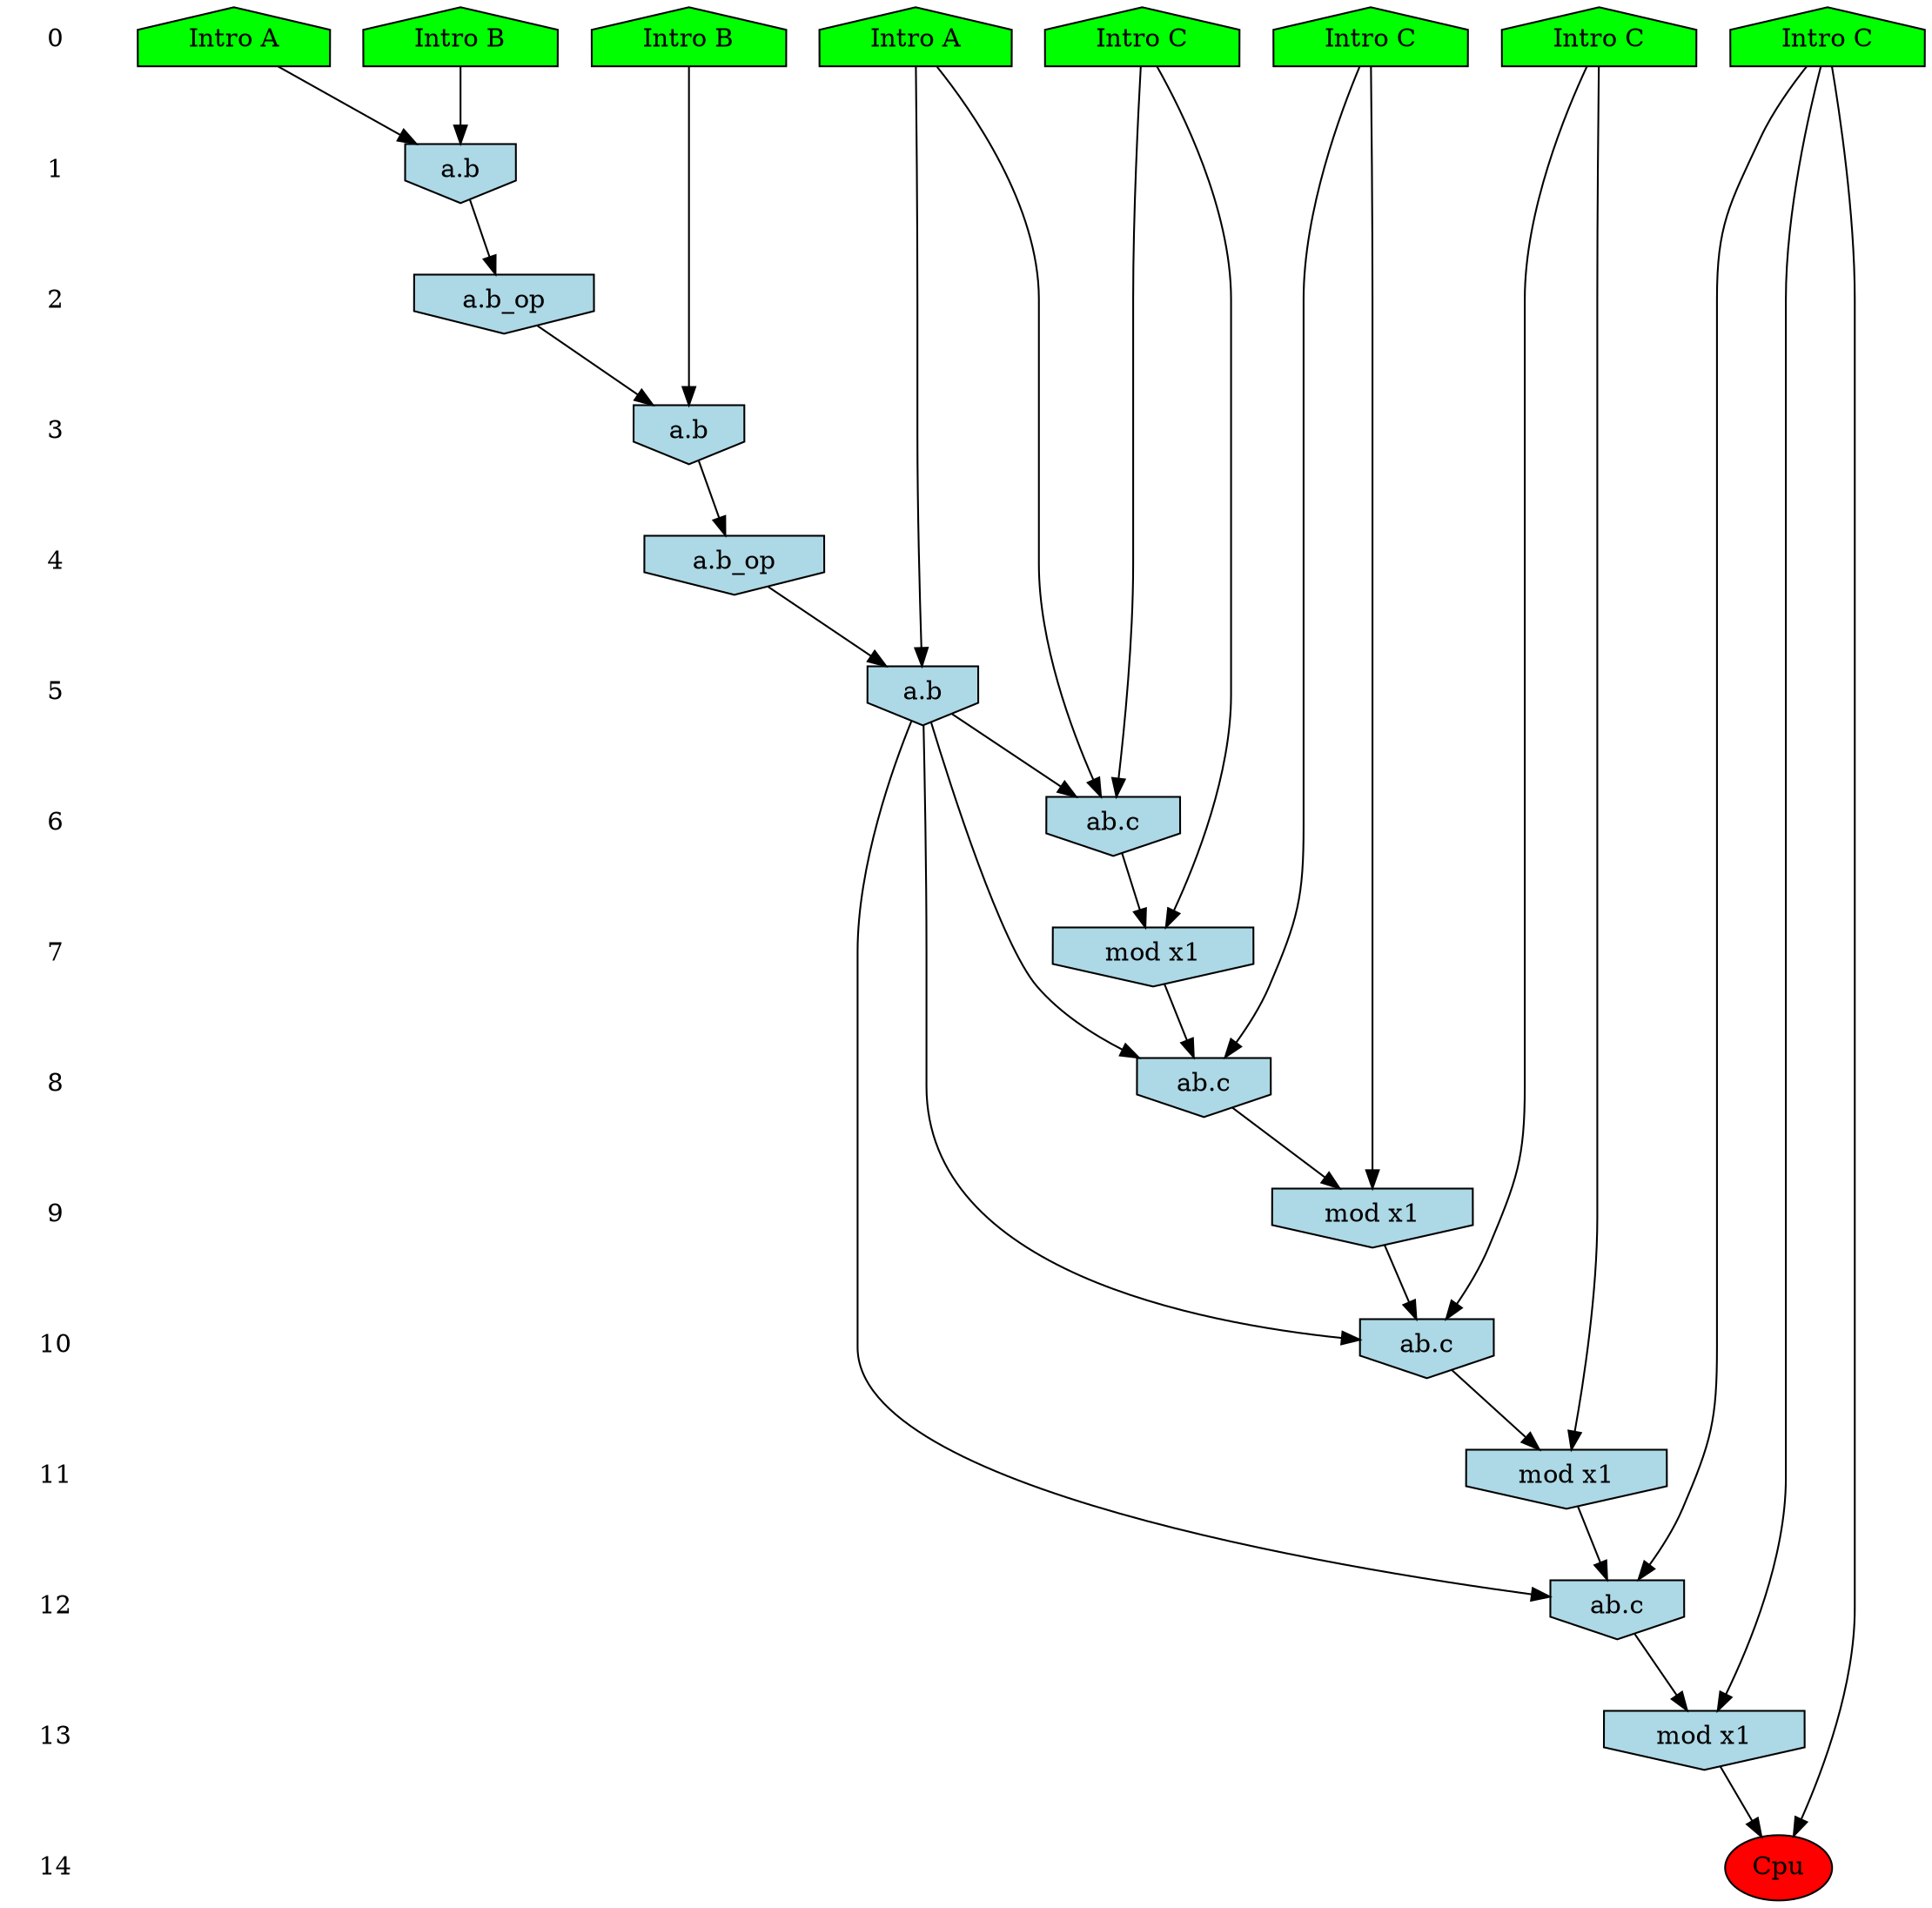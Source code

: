 /* Compression of 2 causal flows obtained in average at 1.722219E+01 t.u */
/* Compressed causal flows were: [2116;3918] */
digraph G{
 ranksep=.5 ; 
{ rank = same ; "0" [shape=plaintext] ; node_1 [label ="Intro B", shape=house, style=filled, fillcolor=green] ;
node_2 [label ="Intro A", shape=house, style=filled, fillcolor=green] ;
node_3 [label ="Intro B", shape=house, style=filled, fillcolor=green] ;
node_4 [label ="Intro A", shape=house, style=filled, fillcolor=green] ;
node_5 [label ="Intro C", shape=house, style=filled, fillcolor=green] ;
node_6 [label ="Intro C", shape=house, style=filled, fillcolor=green] ;
node_7 [label ="Intro C", shape=house, style=filled, fillcolor=green] ;
node_8 [label ="Intro C", shape=house, style=filled, fillcolor=green] ;
}
{ rank = same ; "1" [shape=plaintext] ; node_9 [label="a.b", shape=invhouse, style=filled, fillcolor = lightblue] ;
}
{ rank = same ; "2" [shape=plaintext] ; node_10 [label="a.b_op", shape=invhouse, style=filled, fillcolor = lightblue] ;
}
{ rank = same ; "3" [shape=plaintext] ; node_11 [label="a.b", shape=invhouse, style=filled, fillcolor = lightblue] ;
}
{ rank = same ; "4" [shape=plaintext] ; node_12 [label="a.b_op", shape=invhouse, style=filled, fillcolor = lightblue] ;
}
{ rank = same ; "5" [shape=plaintext] ; node_13 [label="a.b", shape=invhouse, style=filled, fillcolor = lightblue] ;
}
{ rank = same ; "6" [shape=plaintext] ; node_14 [label="ab.c", shape=invhouse, style=filled, fillcolor = lightblue] ;
}
{ rank = same ; "7" [shape=plaintext] ; node_15 [label="mod x1", shape=invhouse, style=filled, fillcolor = lightblue] ;
}
{ rank = same ; "8" [shape=plaintext] ; node_16 [label="ab.c", shape=invhouse, style=filled, fillcolor = lightblue] ;
}
{ rank = same ; "9" [shape=plaintext] ; node_17 [label="mod x1", shape=invhouse, style=filled, fillcolor = lightblue] ;
}
{ rank = same ; "10" [shape=plaintext] ; node_18 [label="ab.c", shape=invhouse, style=filled, fillcolor = lightblue] ;
}
{ rank = same ; "11" [shape=plaintext] ; node_19 [label="mod x1", shape=invhouse, style=filled, fillcolor = lightblue] ;
}
{ rank = same ; "12" [shape=plaintext] ; node_20 [label="ab.c", shape=invhouse, style=filled, fillcolor = lightblue] ;
}
{ rank = same ; "13" [shape=plaintext] ; node_21 [label="mod x1", shape=invhouse, style=filled, fillcolor = lightblue] ;
}
{ rank = same ; "14" [shape=plaintext] ; node_22 [label ="Cpu", style=filled, fillcolor=red] ;
}
"0" -> "1" [style="invis"]; 
"1" -> "2" [style="invis"]; 
"2" -> "3" [style="invis"]; 
"3" -> "4" [style="invis"]; 
"4" -> "5" [style="invis"]; 
"5" -> "6" [style="invis"]; 
"6" -> "7" [style="invis"]; 
"7" -> "8" [style="invis"]; 
"8" -> "9" [style="invis"]; 
"9" -> "10" [style="invis"]; 
"10" -> "11" [style="invis"]; 
"11" -> "12" [style="invis"]; 
"12" -> "13" [style="invis"]; 
"13" -> "14" [style="invis"]; 
node_1 -> node_9
node_4 -> node_9
node_9 -> node_10
node_3 -> node_11
node_10 -> node_11
node_11 -> node_12
node_2 -> node_13
node_12 -> node_13
node_2 -> node_14
node_6 -> node_14
node_13 -> node_14
node_6 -> node_15
node_14 -> node_15
node_8 -> node_16
node_13 -> node_16
node_15 -> node_16
node_8 -> node_17
node_16 -> node_17
node_5 -> node_18
node_13 -> node_18
node_17 -> node_18
node_5 -> node_19
node_18 -> node_19
node_7 -> node_20
node_13 -> node_20
node_19 -> node_20
node_7 -> node_21
node_20 -> node_21
node_7 -> node_22
node_21 -> node_22
}
/*
 Dot generation time: 0.000116
*/